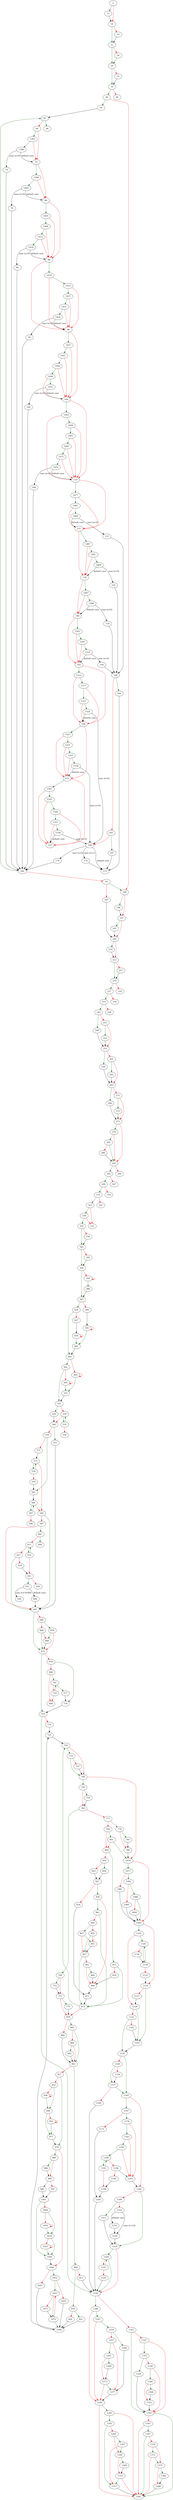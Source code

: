strict digraph "main" {
	// Node definitions.
	2 [entry=true];
	12;
	14;
	21;
	19;
	29;
	26;
	35;
	32;
	46;
	49;
	50;
	188;
	56;
	54;
	187;
	66;
	69;
	1393;
	75;
	74;
	180;
	1399;
	80;
	79;
	1405;
	88;
	84;
	1419;
	96;
	92;
	1437;
	104;
	100;
	1455;
	110;
	108;
	1477;
	121;
	115;
	160;
	1487;
	130;
	125;
	1497;
	140;
	134;
	1503;
	145;
	144;
	1513;
	149;
	1527;
	153;
	1541;
	157;
	164;
	165;
	175;
	167;
	168;
	179;
	174;
	202;
	196;
	197;
	201;
	210;
	213;
	219;
	217;
	227;
	224;
	233;
	230;
	243;
	236;
	248;
	251;
	253;
	252;
	258;
	261;
	263;
	262;
	268;
	271;
	273;
	272;
	279;
	291;
	282;
	286;
	302;
	300;
	309;
	307;
	316;
	314;
	323;
	321;
	328;
	333;
	335;
	345;
	338;
	356;
	349;
	387;
	359;
	386;
	424;
	390;
	393;
	461;
	462;
	427;
	430;
	492;
	465;
	522;
	523;
	495;
	526;
	529;
	540;
	532;
	536;
	551;
	554;
	641;
	581;
	571;
	573;
	576;
	594;
	579;
	584;
	587;
	590;
	597;
	601;
	608;
	611;
	614;
	617;
	621;
	619;
	631;
	626;
	636;
	640;
	673;
	648;
	654;
	666;
	669;
	719;
	678;
	718;
	686;
	701;
	696;
	717;
	710;
	1239;
	724;
	725;
	729;
	733;
	740;
	737;
	750;
	1074;
	754;
	760;
	768;
	777;
	772;
	773;
	775;
	878;
	779;
	794;
	785;
	789;
	801;
	809;
	815;
	819;
	872;
	818;
	866;
	826;
	823;
	827;
	838;
	834;
	871;
	841;
	844;
	847;
	852;
	855;
	857;
	861;
	864;
	883;
	899;
	902;
	889;
	892;
	908;
	927;
	918;
	913;
	921;
	924;
	1056;
	979;
	932;
	948;
	936;
	977;
	952;
	984;
	1046;
	986;
	990;
	995;
	997;
	1001;
	1044;
	1006;
	1019;
	1010;
	1023;
	1052;
	1051;
	1057;
	1055;
	1072;
	1071;
	1077;
	1095;
	1082;
	1081;
	1086;
	1085;
	1094;
	1102;
	1124;
	1105;
	1129;
	1118;
	1116;
	1122;
	1143;
	1127;
	1133;
	1145;
	1142;
	1165;
	1148;
	1157;
	1154;
	1160;
	1167;
	1205;
	1176;
	1171;
	1204;
	1181;
	1203;
	1184;
	1188;
	1191;
	1194;
	1198;
	1196;
	1224;
	1209;
	1212;
	1214;
	1220;
	1216;
	1229;
	1232;
	1235;
	1246;
	1322;
	1247;
	1282;
	1254;
	1260;
	1257;
	1261;
	1277;
	1269;
	1273;
	1285;
	1391;
	1292;
	1317;
	1295;
	1297;
	1300;
	1309;
	1313;
	1355;
	1327;
	1333;
	1339;
	1336;
	1340;
	1348;
	1352;
	1361;
	1367;
	1370;
	1372;
	1375;
	1384;
	1388;
	1396;
	1402;
	1409;
	1413;
	1416;
	1423;
	1427;
	1431;
	1434;
	1441;
	1445;
	1449;
	1452;
	1459;
	1463;
	1467;
	1471;
	1474;
	1481;
	1484;
	1491;
	1494;
	1500;
	1507;
	1510;
	1517;
	1521;
	1524;
	1531;
	1535;
	1538;
	1545;
	1549;
	1553;
	1556;

	// Edge definitions.
	2 -> 12 [
		color=darkgreen
		cond=true
	];
	2 -> 14 [
		color=red
		cond=false
	];
	12 -> 14;
	14 -> 21 [
		color=darkgreen
		cond=true
	];
	14 -> 19 [
		color=red
		cond=false
	];
	21 -> 29 [
		color=darkgreen
		cond=true
	];
	21 -> 26 [
		color=red
		cond=false
	];
	19 -> 21;
	29 -> 35 [
		color=darkgreen
		cond=true
	];
	29 -> 32 [
		color=red
		cond=false
	];
	26 -> 29;
	35 -> 46 [
		color=darkgreen
		cond=true
	];
	35 -> 49 [
		color=red
		cond=false
	];
	32 -> 35;
	46 -> 50 [
		color=darkgreen
		cond=true
	];
	46 -> 188 [
		color=red
		cond=false
	];
	50 -> 56;
	188 -> 196 [
		color=darkgreen
		cond=true
	];
	188 -> 197 [
		color=red
		cond=false
	];
	56 -> 66 [
		color=darkgreen
		cond=true
	];
	56 -> 69 [
		color=red
		cond=false
	];
	54 -> 188 [
		color=darkgreen
		cond=true
	];
	54 -> 187 [
		color=red
		cond=false
	];
	187 -> 202;
	69 -> 1393 [
		color=darkgreen
		cond=true
	];
	69 -> 75 [
		color=red
		cond=false
	];
	1393 -> 75 [
		color=red
		cond=false
	];
	1393 -> 1396 [
		color=darkgreen
		cond=true
	];
	75 -> 1399 [
		color=darkgreen
		cond=true
	];
	75 -> 80 [
		color=red
		cond=false
	];
	74 -> 180;
	180 -> 56 [
		color=darkgreen
		cond=true
	];
	180 -> 54 [
		color=red
		cond=false
	];
	1399 -> 80 [
		color=red
		cond=false
	];
	1399 -> 1402 [
		color=darkgreen
		cond=true
	];
	80 -> 1405 [
		color=darkgreen
		cond=true
	];
	80 -> 88 [
		color=red
		cond=false
	];
	79 -> 180;
	1405 -> 88 [
		color=red
		cond=false
	];
	1405 -> 1409 [
		color=darkgreen
		cond=true
	];
	88 -> 1419 [
		color=darkgreen
		cond=true
	];
	88 -> 96 [
		color=red
		cond=false
	];
	84 -> 180;
	1419 -> 96 [
		color=red
		cond=false
	];
	1419 -> 1423 [
		color=darkgreen
		cond=true
	];
	96 -> 1437 [
		color=darkgreen
		cond=true
	];
	96 -> 104 [
		color=red
		cond=false
	];
	92 -> 180;
	1437 -> 104 [
		color=red
		cond=false
	];
	1437 -> 1441 [
		color=darkgreen
		cond=true
	];
	104 -> 1455 [
		color=darkgreen
		cond=true
	];
	104 -> 110 [
		color=red
		cond=false
	];
	100 -> 180;
	1455 -> 110 [
		color=red
		cond=false
	];
	1455 -> 1459 [
		color=darkgreen
		cond=true
	];
	110 -> 1477 [
		color=darkgreen
		cond=true
	];
	110 -> 121 [
		color=red
		cond=false
	];
	108 -> 180;
	1477 -> 121 [
		color=red
		cond=false
	];
	1477 -> 1481 [
		color=darkgreen
		cond=true
	];
	121 -> 1487 [
		color=darkgreen
		cond=true
	];
	121 -> 130 [
		color=red
		cond=false
	];
	115 -> 160;
	160 -> 164 [
		color=darkgreen
		cond=true
	];
	160 -> 165 [
		color=red
		cond=false
	];
	1487 -> 130 [
		color=red
		cond=false
	];
	1487 -> 1491 [
		color=darkgreen
		cond=true
	];
	130 -> 1497 [
		color=darkgreen
		cond=true
	];
	130 -> 140 [
		color=red
		cond=false
	];
	125 -> 160;
	1497 -> 140 [
		color=red
		cond=false
	];
	1497 -> 1500 [
		color=darkgreen
		cond=true
	];
	140 -> 1503 [
		color=darkgreen
		cond=true
	];
	140 -> 145 [
		color=red
		cond=false
	];
	134 -> 160;
	1503 -> 145 [
		color=red
		cond=false
	];
	1503 -> 1507 [
		color=darkgreen
		cond=true
	];
	145 -> 1513 [
		color=darkgreen
		cond=true
	];
	145 -> 149 [
		color=red
		cond=false
	];
	144 -> 160;
	1513 -> 149 [
		color=red
		cond=false
	];
	1513 -> 1517 [
		color=darkgreen
		cond=true
	];
	149 -> 1527 [
		color=darkgreen
		cond=true
	];
	149 -> 153 [
		color=red
		cond=false
	];
	1527 -> 153 [
		color=red
		cond=false
	];
	1527 -> 1531 [
		color=darkgreen
		cond=true
	];
	153 -> 1541 [
		color=darkgreen
		cond=true
	];
	153 -> 157 [
		color=red
		cond=false
	];
	1541 -> 157 [
		color=red
		cond=false
	];
	1541 -> 1545 [
		color=darkgreen
		cond=true
	];
	164 -> 175;
	165 -> 167 [
		color=darkgreen
		cond=true
	];
	165 -> 168 [
		color=red
		cond=false
	];
	167 -> 175;
	168 -> 175 [
		cond="default case"
		label="default case"
	];
	168 -> 179 [
		cond="case (x=0)"
		label="case (x=0)"
	];
	168 -> 174 [
		cond="case (x=1)"
		label="case (x=1)"
	];
	179 -> 180;
	174 -> 175;
	202 -> 210 [
		color=darkgreen
		cond=true
	];
	202 -> 213 [
		color=red
		cond=false
	];
	196 -> 197;
	197 -> 202 [
		color=red
		cond=false
	];
	197 -> 201 [
		color=darkgreen
		cond=true
	];
	201 -> 202;
	210 -> 213;
	213 -> 219 [
		color=darkgreen
		cond=true
	];
	213 -> 217 [
		color=red
		cond=false
	];
	219 -> 227 [
		color=darkgreen
		cond=true
	];
	219 -> 224 [
		color=red
		cond=false
	];
	217 -> 219;
	227 -> 233 [
		color=darkgreen
		cond=true
	];
	227 -> 230 [
		color=red
		cond=false
	];
	233 -> 243 [
		color=darkgreen
		cond=true
	];
	233 -> 236 [
		color=red
		cond=false
	];
	243 -> 248 [
		color=darkgreen
		cond=true
	];
	243 -> 251 [
		color=red
		cond=false
	];
	248 -> 253;
	251 -> 253 [
		color=red
		cond=false
	];
	251 -> 252 [
		color=darkgreen
		cond=true
	];
	253 -> 258 [
		color=darkgreen
		cond=true
	];
	253 -> 261 [
		color=red
		cond=false
	];
	252 -> 253;
	258 -> 263;
	261 -> 263 [
		color=red
		cond=false
	];
	261 -> 262 [
		color=darkgreen
		cond=true
	];
	263 -> 268 [
		color=darkgreen
		cond=true
	];
	263 -> 271 [
		color=red
		cond=false
	];
	262 -> 263;
	268 -> 273;
	271 -> 273 [
		color=red
		cond=false
	];
	271 -> 272 [
		color=darkgreen
		cond=true
	];
	273 -> 279 [
		color=darkgreen
		cond=true
	];
	273 -> 291 [
		color=red
		cond=false
	];
	272 -> 273;
	279 -> 291 [
		color=red
		cond=false
	];
	279 -> 282 [
		color=darkgreen
		cond=true
	];
	291 -> 302 [
		color=darkgreen
		cond=true
	];
	291 -> 300 [
		color=red
		cond=false
	];
	282 -> 291 [
		color=darkgreen
		cond=true
	];
	282 -> 286 [
		color=red
		cond=false
	];
	286 -> 291;
	302 -> 309 [
		color=darkgreen
		cond=true
	];
	302 -> 307 [
		color=red
		cond=false
	];
	309 -> 316 [
		color=darkgreen
		cond=true
	];
	309 -> 314 [
		color=red
		cond=false
	];
	316 -> 323 [
		color=darkgreen
		cond=true
	];
	316 -> 321 [
		color=red
		cond=false
	];
	323 -> 328 [
		color=darkgreen
		cond=true
	];
	323 -> 333 [
		color=red
		cond=false
	];
	328 -> 333 [
		color=red
		cond=false
	];
	328 -> 335 [
		color=darkgreen
		cond=true
	];
	335 -> 345 [
		color=darkgreen
		cond=true
	];
	335 -> 338 [
		color=red
		cond=false
	];
	345 -> 356 [
		color=darkgreen
		cond=true
	];
	345 -> 349 [
		color=red
		cond=false
	];
	338 -> 345;
	356 -> 387 [
		color=darkgreen
		cond=true
	];
	356 -> 359 [
		color=red
		cond=false
	];
	349 -> 356;
	387 -> 424 [
		color=darkgreen
		cond=true
	];
	387 -> 390 [
		color=red
		cond=false
	];
	359 -> 359 [
		color=red
		cond=false
	];
	359 -> 386 [
		color=darkgreen
		cond=true
	];
	386 -> 387;
	424 -> 462 [
		color=darkgreen
		cond=true
	];
	424 -> 427 [
		color=red
		cond=false
	];
	390 -> 393;
	393 -> 393 [
		color=red
		cond=false
	];
	393 -> 461 [
		color=darkgreen
		cond=true
	];
	461 -> 462;
	462 -> 492 [
		color=darkgreen
		cond=true
	];
	462 -> 465 [
		color=red
		cond=false
	];
	427 -> 430;
	430 -> 461 [
		color=darkgreen
		cond=true
	];
	430 -> 430 [
		color=red
		cond=false
	];
	492 -> 523 [
		color=darkgreen
		cond=true
	];
	492 -> 495 [
		color=red
		cond=false
	];
	465 -> 465 [
		color=red
		cond=false
	];
	465 -> 522 [
		color=darkgreen
		cond=true
	];
	522 -> 523;
	523 -> 526 [
		color=darkgreen
		cond=true
	];
	523 -> 529 [
		color=red
		cond=false
	];
	495 -> 522 [
		color=darkgreen
		cond=true
	];
	495 -> 495 [
		color=red
		cond=false
	];
	526 -> 540;
	529 -> 540 [
		color=red
		cond=false
	];
	529 -> 532 [
		color=darkgreen
		cond=true
	];
	540 -> 551 [
		color=darkgreen
		cond=true
	];
	540 -> 554 [
		color=red
		cond=false
	];
	532 -> 529 [
		color=darkgreen
		cond=true
	];
	532 -> 536 [
		color=red
		cond=false
	];
	551 -> 641;
	554 -> 581 [
		color=darkgreen
		cond=true
	];
	554 -> 571 [
		color=red
		cond=false
	];
	641 -> 673 [
		color=darkgreen
		cond=true
	];
	641 -> 648 [
		color=red
		cond=false
	];
	581 -> 584;
	571 -> 573;
	573 -> 576 [
		color=darkgreen
		cond=true
	];
	573 -> 594 [
		color=red
		cond=false
	];
	576 -> 573 [
		color=darkgreen
		cond=true
	];
	576 -> 579 [
		color=red
		cond=false
	];
	594 -> 641 [
		color=darkgreen
		cond=true
	];
	594 -> 597 [
		color=red
		cond=false
	];
	579 -> 581;
	584 -> 594 [
		color=red
		cond=false
	];
	584 -> 587 [
		color=darkgreen
		cond=true
	];
	587 -> 584 [
		color=darkgreen
		cond=true
	];
	587 -> 590 [
		color=red
		cond=false
	];
	597 -> 641 [
		color=red
		cond=false
	];
	597 -> 601 [
		color=darkgreen
		cond=true
	];
	601 -> 608 [
		color=darkgreen
		cond=true
	];
	601 -> 611 [
		color=red
		cond=false
	];
	611 -> 614 [
		color=darkgreen
		cond=true
	];
	611 -> 617 [
		color=red
		cond=false
	];
	614 -> 611 [
		color=darkgreen
		cond=true
	];
	614 -> 621 [
		color=red
		cond=false
	];
	617 -> 641 [
		color=darkgreen
		cond=true
	];
	617 -> 619 [
		color=red
		cond=false
	];
	621 -> 631 [
		color=darkgreen
		cond=true
	];
	621 -> 626 [
		color=red
		cond=false
	];
	619 -> 621;
	631 -> 636 [
		cond="case (x=16384)"
		label="case (x=16384)"
	];
	631 -> 640 [
		cond="default case"
		label="default case"
	];
	640 -> 641;
	673 -> 719 [
		color=darkgreen
		cond=true
	];
	673 -> 678 [
		color=red
		cond=false
	];
	648 -> 654 [
		color=darkgreen
		cond=true
	];
	648 -> 666 [
		color=red
		cond=false
	];
	654 -> 673 [
		color=red
		cond=false
	];
	654 -> 669 [
		color=darkgreen
		cond=true
	];
	666 -> 673 [
		color=darkgreen
		cond=true
	];
	666 -> 669 [
		color=red
		cond=false
	];
	669 -> 673;
	719 -> 1239 [
		color=darkgreen
		cond=true
	];
	719 -> 724 [
		color=red
		cond=false
	];
	678 -> 718 [
		color=darkgreen
		cond=true
	];
	678 -> 686 [
		color=red
		cond=false
	];
	718 -> 719;
	686 -> 701 [
		color=darkgreen
		cond=true
	];
	686 -> 696 [
		color=red
		cond=false
	];
	701 -> 717 [
		color=darkgreen
		cond=true
	];
	701 -> 710 [
		color=red
		cond=false
	];
	717 -> 718;
	710 -> 701 [
		color=darkgreen
		cond=true
	];
	710 -> 696 [
		color=red
		cond=false
	];
	1239 -> 1246 [
		color=darkgreen
		cond=true
	];
	1239 -> 1322 [
		color=red
		cond=false
	];
	724 -> 725;
	725 -> 729;
	729 -> 733 [
		color=darkgreen
		cond=true
	];
	729 -> 740 [
		color=red
		cond=false
	];
	733 -> 740 [
		color=darkgreen
		cond=true
	];
	733 -> 737 [
		color=red
		cond=false
	];
	740 -> 750 [
		color=darkgreen
		cond=true
	];
	740 -> 1074 [
		color=red
		cond=false
	];
	737 -> 740;
	750 -> 754 [
		color=darkgreen
		cond=true
	];
	750 -> 760 [
		color=red
		cond=false
	];
	1074 -> 1077 [
		color=darkgreen
		cond=true
	];
	1074 -> 1095 [
		color=red
		cond=false
	];
	754 -> 760;
	760 -> 768 [
		color=darkgreen
		cond=true
	];
	760 -> 777 [
		color=red
		cond=false
	];
	768 -> 772 [
		color=darkgreen
		cond=true
	];
	768 -> 773 [
		color=red
		cond=false
	];
	777 -> 779 [
		color=darkgreen
		cond=true
	];
	777 -> 794 [
		color=red
		cond=false
	];
	772 -> 773;
	773 -> 775 [
		color=darkgreen
		cond=true
	];
	773 -> 878 [
		color=red
		cond=false
	];
	775 -> 878;
	878 -> 883 [
		color=darkgreen
		cond=true
	];
	878 -> 899 [
		color=red
		cond=false
	];
	779 -> 785 [
		color=darkgreen
		cond=true
	];
	779 -> 789 [
		color=red
		cond=false
	];
	794 -> 801 [
		color=darkgreen
		cond=true
	];
	794 -> 809 [
		color=red
		cond=false
	];
	785 -> 789;
	789 -> 1074;
	801 -> 1074 [
		color=darkgreen
		cond=true
	];
	801 -> 809 [
		color=red
		cond=false
	];
	809 -> 815 [
		color=darkgreen
		cond=true
	];
	809 -> 819 [
		color=red
		cond=false
	];
	815 -> 872 [
		color=darkgreen
		cond=true
	];
	815 -> 818 [
		color=red
		cond=false
	];
	819 -> 826 [
		color=darkgreen
		cond=true
	];
	819 -> 823 [
		color=red
		cond=false
	];
	872 -> 729 [
		color=darkgreen
		cond=true
	];
	872 -> 878 [
		color=red
		cond=false
	];
	818 -> 866;
	866 -> 871;
	826 -> 827;
	823 -> 827;
	827 -> 838 [
		color=darkgreen
		cond=true
	];
	827 -> 834 [
		color=red
		cond=false
	];
	838 -> 866 [
		color=red
		cond=false
	];
	838 -> 841 [
		color=darkgreen
		cond=true
	];
	834 -> 871;
	871 -> 872;
	841 -> 872 [
		color=darkgreen
		cond=true
	];
	841 -> 844 [
		color=red
		cond=false
	];
	844 -> 847 [
		color=darkgreen
		cond=true
	];
	844 -> 852 [
		color=red
		cond=false
	];
	847 -> 855 [
		color=darkgreen
		cond=true
	];
	847 -> 857 [
		color=red
		cond=false
	];
	852 -> 855 [
		color=red
		cond=false
	];
	852 -> 857 [
		color=darkgreen
		cond=true
	];
	855 -> 857;
	857 -> 872 [
		color=darkgreen
		cond=true
	];
	857 -> 861 [
		color=red
		cond=false
	];
	861 -> 866 [
		color=red
		cond=false
	];
	861 -> 864 [
		color=darkgreen
		cond=true
	];
	864 -> 866;
	883 -> 902 [
		color=darkgreen
		cond=true
	];
	883 -> 889 [
		color=red
		cond=false
	];
	899 -> 902;
	902 -> 908 [
		color=darkgreen
		cond=true
	];
	902 -> 927 [
		color=red
		cond=false
	];
	889 -> 902 [
		color=red
		cond=false
	];
	889 -> 892 [
		color=darkgreen
		cond=true
	];
	892 -> 902;
	908 -> 918 [
		color=darkgreen
		cond=true
	];
	908 -> 913 [
		color=red
		cond=false
	];
	927 -> 979 [
		color=darkgreen
		cond=true
	];
	927 -> 932 [
		color=red
		cond=false
	];
	918 -> 921 [
		color=darkgreen
		cond=true
	];
	918 -> 924 [
		color=red
		cond=false
	];
	913 -> 1239;
	921 -> 1056;
	924 -> 1056;
	1056 -> 725;
	979 -> 984 [
		color=darkgreen
		cond=true
	];
	979 -> 1046 [
		color=red
		cond=false
	];
	932 -> 948 [
		color=darkgreen
		cond=true
	];
	932 -> 936 [
		color=red
		cond=false
	];
	948 -> 977 [
		color=darkgreen
		cond=true
	];
	948 -> 952 [
		color=red
		cond=false
	];
	936 -> 948 [
		color=darkgreen
		cond=true
	];
	936 -> 936 [
		color=red
		cond=false
	];
	977 -> 979;
	952 -> 977 [
		color=darkgreen
		cond=true
	];
	952 -> 952 [
		color=red
		cond=false
	];
	984 -> 986 [
		color=darkgreen
		cond=true
	];
	984 -> 990 [
		color=red
		cond=false
	];
	1046 -> 1052 [
		color=darkgreen
		cond=true
	];
	1046 -> 1051 [
		color=red
		cond=false
	];
	986 -> 990;
	990 -> 995 [
		color=darkgreen
		cond=true
	];
	990 -> 997 [
		color=red
		cond=false
	];
	995 -> 1001;
	997 -> 1001;
	1001 -> 1044 [
		color=darkgreen
		cond=true
	];
	1001 -> 1006 [
		color=red
		cond=false
	];
	1044 -> 1046;
	1006 -> 1019 [
		color=darkgreen
		cond=true
	];
	1006 -> 1010 [
		color=red
		cond=false
	];
	1019 -> 1044 [
		color=darkgreen
		cond=true
	];
	1019 -> 1023 [
		color=red
		cond=false
	];
	1010 -> 1019 [
		color=darkgreen
		cond=true
	];
	1010 -> 1010 [
		color=red
		cond=false
	];
	1023 -> 1044 [
		color=darkgreen
		cond=true
	];
	1023 -> 1023 [
		color=red
		cond=false
	];
	1052 -> 1057 [
		color=darkgreen
		cond=true
	];
	1052 -> 1055 [
		color=red
		cond=false
	];
	1051 -> 1056;
	1057 -> 1072 [
		color=darkgreen
		cond=true
	];
	1057 -> 1071 [
		color=red
		cond=false
	];
	1055 -> 1056;
	1072 -> 1056 [
		color=darkgreen
		cond=true
	];
	1072 -> 1057 [
		color=red
		cond=false
	];
	1071 -> 1072;
	1077 -> 1082 [
		color=darkgreen
		cond=true
	];
	1077 -> 1081 [
		color=red
		cond=false
	];
	1095 -> 1102 [
		color=darkgreen
		cond=true
	];
	1095 -> 1124 [
		color=red
		cond=false
	];
	1082 -> 1086 [
		color=darkgreen
		cond=true
	];
	1082 -> 1085 [
		color=red
		cond=false
	];
	1081 -> 1095;
	1086 -> 1095 [
		color=darkgreen
		cond=true
	];
	1086 -> 1094 [
		color=red
		cond=false
	];
	1085 -> 1095;
	1094 -> 1095;
	1102 -> 1105 [
		color=darkgreen
		cond=true
	];
	1102 -> 1129 [
		color=red
		cond=false
	];
	1124 -> 1143 [
		color=darkgreen
		cond=true
	];
	1124 -> 1127 [
		color=red
		cond=false
	];
	1105 -> 1118 [
		color=darkgreen
		cond=true
	];
	1105 -> 1116 [
		color=red
		cond=false
	];
	1129 -> 1143 [
		color=darkgreen
		cond=true
	];
	1129 -> 1133 [
		color=red
		cond=false
	];
	1118 -> 1105 [
		color=darkgreen
		cond=true
	];
	1118 -> 1122 [
		color=red
		cond=false
	];
	1116 -> 1118;
	1122 -> 1124;
	1143 -> 1145;
	1127 -> 1129;
	1133 -> 1145 [
		color=darkgreen
		cond=true
	];
	1133 -> 1142 [
		color=red
		cond=false
	];
	1145 -> 1165 [
		color=darkgreen
		cond=true
	];
	1145 -> 1148 [
		color=red
		cond=false
	];
	1142 -> 1143;
	1165 -> 1167 [
		color=darkgreen
		cond=true
	];
	1165 -> 1205 [
		color=red
		cond=false
	];
	1148 -> 1157 [
		color=darkgreen
		cond=true
	];
	1148 -> 1154 [
		color=red
		cond=false
	];
	1157 -> 1165 [
		color=darkgreen
		cond=true
	];
	1157 -> 1160 [
		color=red
		cond=false
	];
	1154 -> 1157;
	1160 -> 1239;
	1167 -> 1176 [
		color=darkgreen
		cond=true
	];
	1167 -> 1171 [
		color=red
		cond=false
	];
	1205 -> 1224 [
		color=darkgreen
		cond=true
	];
	1205 -> 1209 [
		color=red
		cond=false
	];
	1176 -> 1181 [
		color=darkgreen
		cond=true
	];
	1176 -> 1203 [
		color=red
		cond=false
	];
	1171 -> 1204;
	1204 -> 1239;
	1181 -> 1203 [
		color=red
		cond=false
	];
	1181 -> 1184 [
		color=darkgreen
		cond=true
	];
	1203 -> 1205;
	1184 -> 1203 [
		color=red
		cond=false
	];
	1184 -> 1188 [
		color=darkgreen
		cond=true
	];
	1188 -> 1191 [
		color=darkgreen
		cond=true
	];
	1188 -> 1194 [
		color=red
		cond=false
	];
	1191 -> 1188 [
		color=darkgreen
		cond=true
	];
	1191 -> 1198 [
		color=red
		cond=false
	];
	1194 -> 1203 [
		color=darkgreen
		cond=true
	];
	1194 -> 1196 [
		color=red
		cond=false
	];
	1198 -> 1204;
	1196 -> 1198;
	1224 -> 1239 [
		color=red
		cond=false
	];
	1224 -> 1229 [
		color=darkgreen
		cond=true
	];
	1209 -> 1212 [
		color=darkgreen
		cond=true
	];
	1209 -> 1214 [
		color=red
		cond=false
	];
	1212 -> 1224;
	1214 -> 1220 [
		cond="case (x=22)"
		label="case (x=22)"
	];
	1214 -> 1216 [
		cond="default case"
		label="default case"
	];
	1220 -> 1224;
	1216 -> 1220;
	1229 -> 1239 [
		color=darkgreen
		cond=true
	];
	1229 -> 1232 [
		color=red
		cond=false
	];
	1232 -> 1229 [
		color=darkgreen
		cond=true
	];
	1232 -> 1235 [
		color=red
		cond=false
	];
	1235 -> 1239;
	1246 -> 1247 [
		color=darkgreen
		cond=true
	];
	1246 -> 1282 [
		color=red
		cond=false
	];
	1322 -> 1355 [
		color=darkgreen
		cond=true
	];
	1322 -> 1327 [
		color=red
		cond=false
	];
	1247 -> 1282 [
		color=red
		cond=false
	];
	1247 -> 1254 [
		color=darkgreen
		cond=true
	];
	1282 -> 1285 [
		color=darkgreen
		cond=true
	];
	1282 -> 1391 [
		color=red
		cond=false
	];
	1254 -> 1260 [
		color=darkgreen
		cond=true
	];
	1254 -> 1257 [
		color=red
		cond=false
	];
	1260 -> 1277;
	1257 -> 1261 [
		color=darkgreen
		cond=true
	];
	1257 -> 1277 [
		color=red
		cond=false
	];
	1261 -> 1269 [
		color=darkgreen
		cond=true
	];
	1261 -> 1273 [
		color=red
		cond=false
	];
	1277 -> 1282;
	1269 -> 1273;
	1273 -> 1282 [
		color=red
		cond=false
	];
	1273 -> 1277 [
		color=darkgreen
		cond=true
	];
	1285 -> 1391 [
		color=red
		cond=false
	];
	1285 -> 1292 [
		color=darkgreen
		cond=true
	];
	1292 -> 1317 [
		color=darkgreen
		cond=true
	];
	1292 -> 1295 [
		color=red
		cond=false
	];
	1317 -> 1391;
	1295 -> 1297 [
		color=darkgreen
		cond=true
	];
	1295 -> 1300 [
		color=red
		cond=false
	];
	1297 -> 1317 [
		color=red
		cond=false
	];
	1297 -> 1300 [
		color=darkgreen
		cond=true
	];
	1300 -> 1309 [
		color=darkgreen
		cond=true
	];
	1300 -> 1313 [
		color=red
		cond=false
	];
	1309 -> 1313;
	1313 -> 1391 [
		color=red
		cond=false
	];
	1313 -> 1317 [
		color=darkgreen
		cond=true
	];
	1355 -> 1391 [
		color=darkgreen
		cond=true
	];
	1355 -> 1361 [
		color=red
		cond=false
	];
	1327 -> 1355 [
		color=red
		cond=false
	];
	1327 -> 1333 [
		color=darkgreen
		cond=true
	];
	1333 -> 1339 [
		color=darkgreen
		cond=true
	];
	1333 -> 1336 [
		color=red
		cond=false
	];
	1339 -> 1355;
	1336 -> 1355 [
		color=red
		cond=false
	];
	1336 -> 1340 [
		color=darkgreen
		cond=true
	];
	1340 -> 1348 [
		color=darkgreen
		cond=true
	];
	1340 -> 1352 [
		color=red
		cond=false
	];
	1348 -> 1352;
	1352 -> 1355;
	1361 -> 1391 [
		color=red
		cond=false
	];
	1361 -> 1367 [
		color=darkgreen
		cond=true
	];
	1367 -> 1391 [
		color=darkgreen
		cond=true
	];
	1367 -> 1370 [
		color=red
		cond=false
	];
	1370 -> 1372 [
		color=darkgreen
		cond=true
	];
	1370 -> 1375 [
		color=red
		cond=false
	];
	1372 -> 1391 [
		color=red
		cond=false
	];
	1372 -> 1375 [
		color=darkgreen
		cond=true
	];
	1375 -> 1384 [
		color=darkgreen
		cond=true
	];
	1375 -> 1388 [
		color=red
		cond=false
	];
	1384 -> 1388;
	1388 -> 1391;
	1396 -> 75 [
		cond="default case"
		label="default case"
	];
	1396 -> 74 [
		cond="case (x=0)"
		label="case (x=0)"
	];
	1402 -> 80 [
		cond="default case"
		label="default case"
	];
	1402 -> 79 [
		cond="case (x=0)"
		label="case (x=0)"
	];
	1409 -> 88 [
		color=red
		cond=false
	];
	1409 -> 1413 [
		color=darkgreen
		cond=true
	];
	1413 -> 88 [
		color=red
		cond=false
	];
	1413 -> 1416 [
		color=darkgreen
		cond=true
	];
	1416 -> 88 [
		cond="default case"
		label="default case"
	];
	1416 -> 84 [
		cond="case (x=0)"
		label="case (x=0)"
	];
	1423 -> 96 [
		color=red
		cond=false
	];
	1423 -> 1427 [
		color=darkgreen
		cond=true
	];
	1427 -> 96 [
		color=red
		cond=false
	];
	1427 -> 1431 [
		color=darkgreen
		cond=true
	];
	1431 -> 96 [
		color=red
		cond=false
	];
	1431 -> 1434 [
		color=darkgreen
		cond=true
	];
	1434 -> 96 [
		cond="default case"
		label="default case"
	];
	1434 -> 92 [
		cond="case (x=0)"
		label="case (x=0)"
	];
	1441 -> 104 [
		color=red
		cond=false
	];
	1441 -> 1445 [
		color=darkgreen
		cond=true
	];
	1445 -> 104 [
		color=red
		cond=false
	];
	1445 -> 1449 [
		color=darkgreen
		cond=true
	];
	1449 -> 104 [
		color=red
		cond=false
	];
	1449 -> 1452 [
		color=darkgreen
		cond=true
	];
	1452 -> 104 [
		cond="default case"
		label="default case"
	];
	1452 -> 100 [
		cond="case (x=0)"
		label="case (x=0)"
	];
	1459 -> 110 [
		color=red
		cond=false
	];
	1459 -> 1463 [
		color=darkgreen
		cond=true
	];
	1463 -> 110 [
		color=red
		cond=false
	];
	1463 -> 1467 [
		color=darkgreen
		cond=true
	];
	1467 -> 110 [
		color=red
		cond=false
	];
	1467 -> 1471 [
		color=darkgreen
		cond=true
	];
	1471 -> 110 [
		color=red
		cond=false
	];
	1471 -> 1474 [
		color=darkgreen
		cond=true
	];
	1474 -> 110 [
		cond="default case"
		label="default case"
	];
	1474 -> 108 [
		cond="case (x=0)"
		label="case (x=0)"
	];
	1481 -> 121 [
		color=red
		cond=false
	];
	1481 -> 1484 [
		color=darkgreen
		cond=true
	];
	1484 -> 121 [
		cond="default case"
		label="default case"
	];
	1484 -> 115 [
		cond="case (x=0)"
		label="case (x=0)"
	];
	1491 -> 130 [
		color=red
		cond=false
	];
	1491 -> 1494 [
		color=darkgreen
		cond=true
	];
	1494 -> 130 [
		cond="default case"
		label="default case"
	];
	1494 -> 125 [
		cond="case (x=0)"
		label="case (x=0)"
	];
	1500 -> 140 [
		cond="default case"
		label="default case"
	];
	1500 -> 134 [
		cond="case (x=0)"
		label="case (x=0)"
	];
	1507 -> 145 [
		color=red
		cond=false
	];
	1507 -> 1510 [
		color=darkgreen
		cond=true
	];
	1510 -> 145 [
		cond="default case"
		label="default case"
	];
	1510 -> 144 [
		cond="case (x=0)"
		label="case (x=0)"
	];
	1517 -> 149 [
		color=red
		cond=false
	];
	1517 -> 1521 [
		color=darkgreen
		cond=true
	];
	1521 -> 149 [
		color=red
		cond=false
	];
	1521 -> 1524 [
		color=darkgreen
		cond=true
	];
	1524 -> 149 [
		cond="default case"
		label="default case"
	];
	1524 -> 168 [
		cond="case (x=0)"
		label="case (x=0)"
	];
	1531 -> 153 [
		color=red
		cond=false
	];
	1531 -> 1535 [
		color=darkgreen
		cond=true
	];
	1535 -> 153 [
		color=red
		cond=false
	];
	1535 -> 1538 [
		color=darkgreen
		cond=true
	];
	1538 -> 153 [
		cond="default case"
		label="default case"
	];
	1538 -> 168 [
		cond="case (x=0)"
		label="case (x=0)"
	];
	1545 -> 157 [
		color=red
		cond=false
	];
	1545 -> 1549 [
		color=darkgreen
		cond=true
	];
	1549 -> 157 [
		color=red
		cond=false
	];
	1549 -> 1553 [
		color=darkgreen
		cond=true
	];
	1553 -> 157 [
		color=red
		cond=false
	];
	1553 -> 1556 [
		color=darkgreen
		cond=true
	];
	1556 -> 157 [
		cond="default case"
		label="default case"
	];
	1556 -> 168 [
		cond="case (x=0)"
		label="case (x=0)"
	];
}